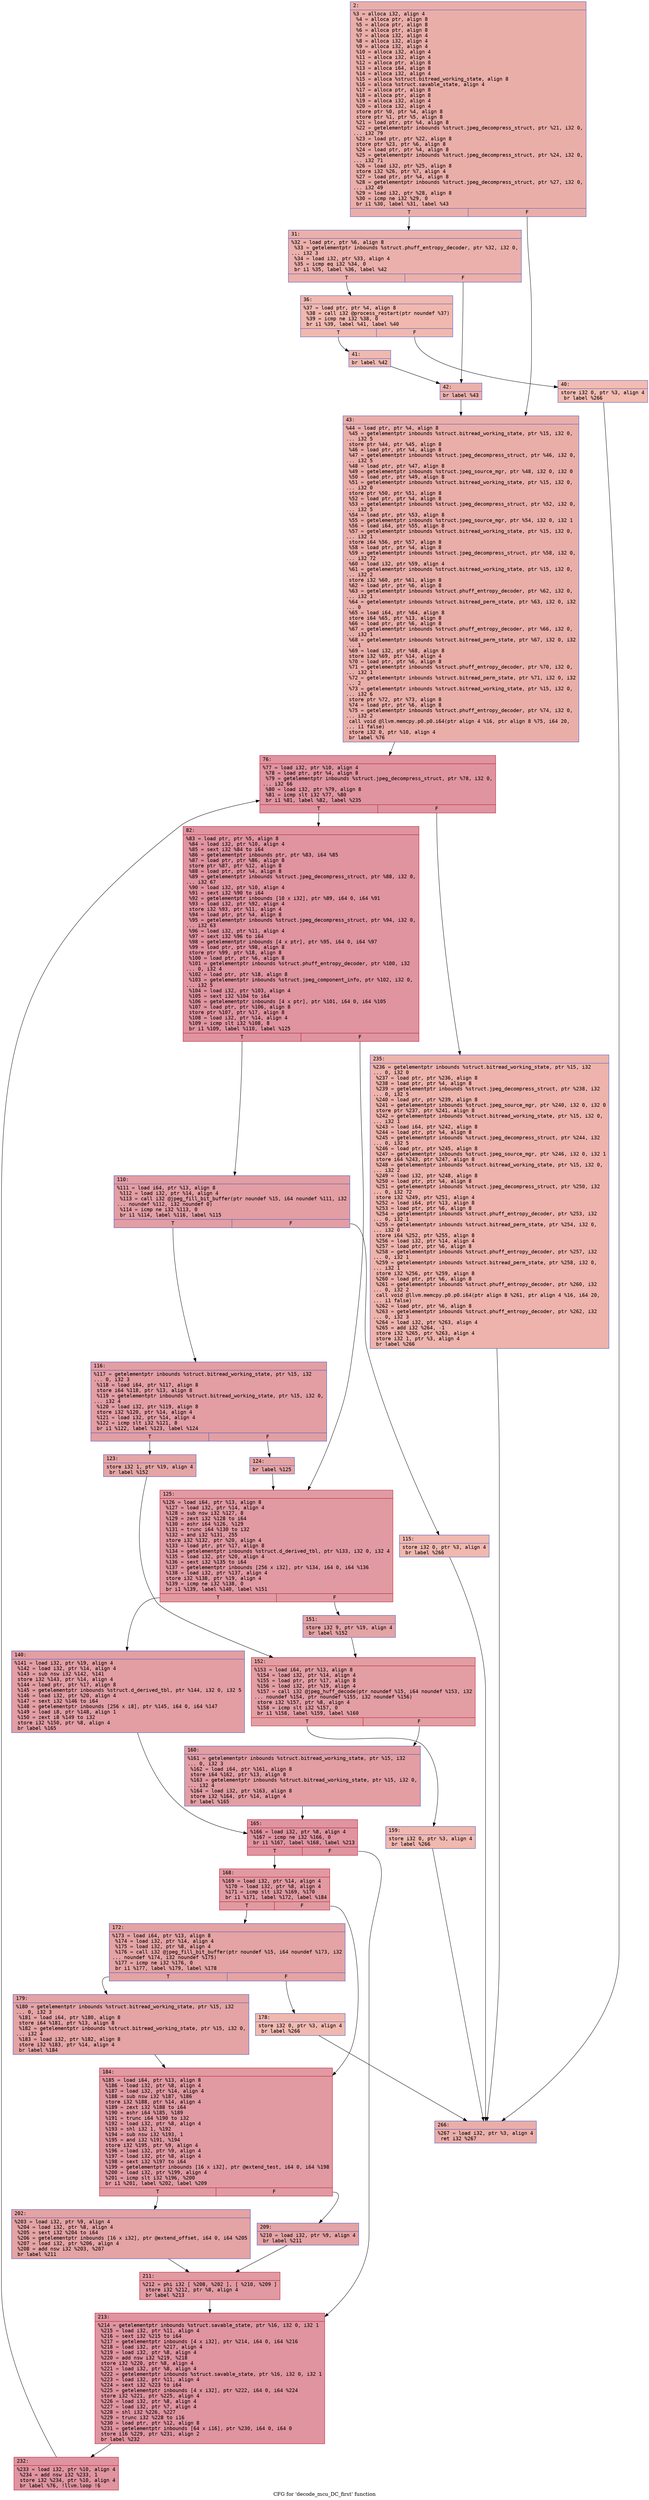 digraph "CFG for 'decode_mcu_DC_first' function" {
	label="CFG for 'decode_mcu_DC_first' function";

	Node0x6000005af840 [shape=record,color="#3d50c3ff", style=filled, fillcolor="#d0473d70" fontname="Courier",label="{2:\l|  %3 = alloca i32, align 4\l  %4 = alloca ptr, align 8\l  %5 = alloca ptr, align 8\l  %6 = alloca ptr, align 8\l  %7 = alloca i32, align 4\l  %8 = alloca i32, align 4\l  %9 = alloca i32, align 4\l  %10 = alloca i32, align 4\l  %11 = alloca i32, align 4\l  %12 = alloca ptr, align 8\l  %13 = alloca i64, align 8\l  %14 = alloca i32, align 4\l  %15 = alloca %struct.bitread_working_state, align 8\l  %16 = alloca %struct.savable_state, align 4\l  %17 = alloca ptr, align 8\l  %18 = alloca ptr, align 8\l  %19 = alloca i32, align 4\l  %20 = alloca i32, align 4\l  store ptr %0, ptr %4, align 8\l  store ptr %1, ptr %5, align 8\l  %21 = load ptr, ptr %4, align 8\l  %22 = getelementptr inbounds %struct.jpeg_decompress_struct, ptr %21, i32 0,\l... i32 79\l  %23 = load ptr, ptr %22, align 8\l  store ptr %23, ptr %6, align 8\l  %24 = load ptr, ptr %4, align 8\l  %25 = getelementptr inbounds %struct.jpeg_decompress_struct, ptr %24, i32 0,\l... i32 71\l  %26 = load i32, ptr %25, align 8\l  store i32 %26, ptr %7, align 4\l  %27 = load ptr, ptr %4, align 8\l  %28 = getelementptr inbounds %struct.jpeg_decompress_struct, ptr %27, i32 0,\l... i32 49\l  %29 = load i32, ptr %28, align 8\l  %30 = icmp ne i32 %29, 0\l  br i1 %30, label %31, label %43\l|{<s0>T|<s1>F}}"];
	Node0x6000005af840:s0 -> Node0x6000005af8e0[tooltip="2 -> 31\nProbability 62.50%" ];
	Node0x6000005af840:s1 -> Node0x6000005afa70[tooltip="2 -> 43\nProbability 37.50%" ];
	Node0x6000005af8e0 [shape=record,color="#3d50c3ff", style=filled, fillcolor="#d24b4070" fontname="Courier",label="{31:\l|  %32 = load ptr, ptr %6, align 8\l  %33 = getelementptr inbounds %struct.phuff_entropy_decoder, ptr %32, i32 0,\l... i32 3\l  %34 = load i32, ptr %33, align 4\l  %35 = icmp eq i32 %34, 0\l  br i1 %35, label %36, label %42\l|{<s0>T|<s1>F}}"];
	Node0x6000005af8e0:s0 -> Node0x6000005af930[tooltip="31 -> 36\nProbability 37.50%" ];
	Node0x6000005af8e0:s1 -> Node0x6000005afa20[tooltip="31 -> 42\nProbability 62.50%" ];
	Node0x6000005af930 [shape=record,color="#3d50c3ff", style=filled, fillcolor="#dc5d4a70" fontname="Courier",label="{36:\l|  %37 = load ptr, ptr %4, align 8\l  %38 = call i32 @process_restart(ptr noundef %37)\l  %39 = icmp ne i32 %38, 0\l  br i1 %39, label %41, label %40\l|{<s0>T|<s1>F}}"];
	Node0x6000005af930:s0 -> Node0x6000005af9d0[tooltip="36 -> 41\nProbability 62.50%" ];
	Node0x6000005af930:s1 -> Node0x6000005af980[tooltip="36 -> 40\nProbability 37.50%" ];
	Node0x6000005af980 [shape=record,color="#3d50c3ff", style=filled, fillcolor="#e1675170" fontname="Courier",label="{40:\l|  store i32 0, ptr %3, align 4\l  br label %266\l}"];
	Node0x6000005af980 -> Node0x6000005a82d0[tooltip="40 -> 266\nProbability 100.00%" ];
	Node0x6000005af9d0 [shape=record,color="#3d50c3ff", style=filled, fillcolor="#de614d70" fontname="Courier",label="{41:\l|  br label %42\l}"];
	Node0x6000005af9d0 -> Node0x6000005afa20[tooltip="41 -> 42\nProbability 100.00%" ];
	Node0x6000005afa20 [shape=record,color="#3d50c3ff", style=filled, fillcolor="#d24b4070" fontname="Courier",label="{42:\l|  br label %43\l}"];
	Node0x6000005afa20 -> Node0x6000005afa70[tooltip="42 -> 43\nProbability 100.00%" ];
	Node0x6000005afa70 [shape=record,color="#3d50c3ff", style=filled, fillcolor="#d0473d70" fontname="Courier",label="{43:\l|  %44 = load ptr, ptr %4, align 8\l  %45 = getelementptr inbounds %struct.bitread_working_state, ptr %15, i32 0,\l... i32 5\l  store ptr %44, ptr %45, align 8\l  %46 = load ptr, ptr %4, align 8\l  %47 = getelementptr inbounds %struct.jpeg_decompress_struct, ptr %46, i32 0,\l... i32 5\l  %48 = load ptr, ptr %47, align 8\l  %49 = getelementptr inbounds %struct.jpeg_source_mgr, ptr %48, i32 0, i32 0\l  %50 = load ptr, ptr %49, align 8\l  %51 = getelementptr inbounds %struct.bitread_working_state, ptr %15, i32 0,\l... i32 0\l  store ptr %50, ptr %51, align 8\l  %52 = load ptr, ptr %4, align 8\l  %53 = getelementptr inbounds %struct.jpeg_decompress_struct, ptr %52, i32 0,\l... i32 5\l  %54 = load ptr, ptr %53, align 8\l  %55 = getelementptr inbounds %struct.jpeg_source_mgr, ptr %54, i32 0, i32 1\l  %56 = load i64, ptr %55, align 8\l  %57 = getelementptr inbounds %struct.bitread_working_state, ptr %15, i32 0,\l... i32 1\l  store i64 %56, ptr %57, align 8\l  %58 = load ptr, ptr %4, align 8\l  %59 = getelementptr inbounds %struct.jpeg_decompress_struct, ptr %58, i32 0,\l... i32 72\l  %60 = load i32, ptr %59, align 4\l  %61 = getelementptr inbounds %struct.bitread_working_state, ptr %15, i32 0,\l... i32 2\l  store i32 %60, ptr %61, align 8\l  %62 = load ptr, ptr %6, align 8\l  %63 = getelementptr inbounds %struct.phuff_entropy_decoder, ptr %62, i32 0,\l... i32 1\l  %64 = getelementptr inbounds %struct.bitread_perm_state, ptr %63, i32 0, i32\l... 0\l  %65 = load i64, ptr %64, align 8\l  store i64 %65, ptr %13, align 8\l  %66 = load ptr, ptr %6, align 8\l  %67 = getelementptr inbounds %struct.phuff_entropy_decoder, ptr %66, i32 0,\l... i32 1\l  %68 = getelementptr inbounds %struct.bitread_perm_state, ptr %67, i32 0, i32\l... 1\l  %69 = load i32, ptr %68, align 8\l  store i32 %69, ptr %14, align 4\l  %70 = load ptr, ptr %6, align 8\l  %71 = getelementptr inbounds %struct.phuff_entropy_decoder, ptr %70, i32 0,\l... i32 1\l  %72 = getelementptr inbounds %struct.bitread_perm_state, ptr %71, i32 0, i32\l... 2\l  %73 = getelementptr inbounds %struct.bitread_working_state, ptr %15, i32 0,\l... i32 6\l  store ptr %72, ptr %73, align 8\l  %74 = load ptr, ptr %6, align 8\l  %75 = getelementptr inbounds %struct.phuff_entropy_decoder, ptr %74, i32 0,\l... i32 2\l  call void @llvm.memcpy.p0.p0.i64(ptr align 4 %16, ptr align 8 %75, i64 20,\l... i1 false)\l  store i32 0, ptr %10, align 4\l  br label %76\l}"];
	Node0x6000005afa70 -> Node0x6000005afac0[tooltip="43 -> 76\nProbability 100.00%" ];
	Node0x6000005afac0 [shape=record,color="#b70d28ff", style=filled, fillcolor="#b70d2870" fontname="Courier",label="{76:\l|  %77 = load i32, ptr %10, align 4\l  %78 = load ptr, ptr %4, align 8\l  %79 = getelementptr inbounds %struct.jpeg_decompress_struct, ptr %78, i32 0,\l... i32 66\l  %80 = load i32, ptr %79, align 8\l  %81 = icmp slt i32 %77, %80\l  br i1 %81, label %82, label %235\l|{<s0>T|<s1>F}}"];
	Node0x6000005afac0:s0 -> Node0x6000005afb10[tooltip="76 -> 82\nProbability 96.88%" ];
	Node0x6000005afac0:s1 -> Node0x6000005a8280[tooltip="76 -> 235\nProbability 3.12%" ];
	Node0x6000005afb10 [shape=record,color="#b70d28ff", style=filled, fillcolor="#b70d2870" fontname="Courier",label="{82:\l|  %83 = load ptr, ptr %5, align 8\l  %84 = load i32, ptr %10, align 4\l  %85 = sext i32 %84 to i64\l  %86 = getelementptr inbounds ptr, ptr %83, i64 %85\l  %87 = load ptr, ptr %86, align 8\l  store ptr %87, ptr %12, align 8\l  %88 = load ptr, ptr %4, align 8\l  %89 = getelementptr inbounds %struct.jpeg_decompress_struct, ptr %88, i32 0,\l... i32 67\l  %90 = load i32, ptr %10, align 4\l  %91 = sext i32 %90 to i64\l  %92 = getelementptr inbounds [10 x i32], ptr %89, i64 0, i64 %91\l  %93 = load i32, ptr %92, align 4\l  store i32 %93, ptr %11, align 4\l  %94 = load ptr, ptr %4, align 8\l  %95 = getelementptr inbounds %struct.jpeg_decompress_struct, ptr %94, i32 0,\l... i32 63\l  %96 = load i32, ptr %11, align 4\l  %97 = sext i32 %96 to i64\l  %98 = getelementptr inbounds [4 x ptr], ptr %95, i64 0, i64 %97\l  %99 = load ptr, ptr %98, align 8\l  store ptr %99, ptr %18, align 8\l  %100 = load ptr, ptr %6, align 8\l  %101 = getelementptr inbounds %struct.phuff_entropy_decoder, ptr %100, i32\l... 0, i32 4\l  %102 = load ptr, ptr %18, align 8\l  %103 = getelementptr inbounds %struct.jpeg_component_info, ptr %102, i32 0,\l... i32 5\l  %104 = load i32, ptr %103, align 4\l  %105 = sext i32 %104 to i64\l  %106 = getelementptr inbounds [4 x ptr], ptr %101, i64 0, i64 %105\l  %107 = load ptr, ptr %106, align 8\l  store ptr %107, ptr %17, align 8\l  %108 = load i32, ptr %14, align 4\l  %109 = icmp slt i32 %108, 8\l  br i1 %109, label %110, label %125\l|{<s0>T|<s1>F}}"];
	Node0x6000005afb10:s0 -> Node0x6000005afb60[tooltip="82 -> 110\nProbability 50.00%" ];
	Node0x6000005afb10:s1 -> Node0x6000005afcf0[tooltip="82 -> 125\nProbability 50.00%" ];
	Node0x6000005afb60 [shape=record,color="#3d50c3ff", style=filled, fillcolor="#be242e70" fontname="Courier",label="{110:\l|  %111 = load i64, ptr %13, align 8\l  %112 = load i32, ptr %14, align 4\l  %113 = call i32 @jpeg_fill_bit_buffer(ptr noundef %15, i64 noundef %111, i32\l... noundef %112, i32 noundef 0)\l  %114 = icmp ne i32 %113, 0\l  br i1 %114, label %116, label %115\l|{<s0>T|<s1>F}}"];
	Node0x6000005afb60:s0 -> Node0x6000005afc00[tooltip="110 -> 116\nProbability 96.88%" ];
	Node0x6000005afb60:s1 -> Node0x6000005afbb0[tooltip="110 -> 115\nProbability 3.12%" ];
	Node0x6000005afbb0 [shape=record,color="#3d50c3ff", style=filled, fillcolor="#dc5d4a70" fontname="Courier",label="{115:\l|  store i32 0, ptr %3, align 4\l  br label %266\l}"];
	Node0x6000005afbb0 -> Node0x6000005a82d0[tooltip="115 -> 266\nProbability 100.00%" ];
	Node0x6000005afc00 [shape=record,color="#3d50c3ff", style=filled, fillcolor="#be242e70" fontname="Courier",label="{116:\l|  %117 = getelementptr inbounds %struct.bitread_working_state, ptr %15, i32\l... 0, i32 3\l  %118 = load i64, ptr %117, align 8\l  store i64 %118, ptr %13, align 8\l  %119 = getelementptr inbounds %struct.bitread_working_state, ptr %15, i32 0,\l... i32 4\l  %120 = load i32, ptr %119, align 8\l  store i32 %120, ptr %14, align 4\l  %121 = load i32, ptr %14, align 4\l  %122 = icmp slt i32 %121, 8\l  br i1 %122, label %123, label %124\l|{<s0>T|<s1>F}}"];
	Node0x6000005afc00:s0 -> Node0x6000005afc50[tooltip="116 -> 123\nProbability 50.00%" ];
	Node0x6000005afc00:s1 -> Node0x6000005afca0[tooltip="116 -> 124\nProbability 50.00%" ];
	Node0x6000005afc50 [shape=record,color="#3d50c3ff", style=filled, fillcolor="#c5333470" fontname="Courier",label="{123:\l|  store i32 1, ptr %19, align 4\l  br label %152\l}"];
	Node0x6000005afc50 -> Node0x6000005afde0[tooltip="123 -> 152\nProbability 100.00%" ];
	Node0x6000005afca0 [shape=record,color="#3d50c3ff", style=filled, fillcolor="#c5333470" fontname="Courier",label="{124:\l|  br label %125\l}"];
	Node0x6000005afca0 -> Node0x6000005afcf0[tooltip="124 -> 125\nProbability 100.00%" ];
	Node0x6000005afcf0 [shape=record,color="#b70d28ff", style=filled, fillcolor="#bb1b2c70" fontname="Courier",label="{125:\l|  %126 = load i64, ptr %13, align 8\l  %127 = load i32, ptr %14, align 4\l  %128 = sub nsw i32 %127, 8\l  %129 = zext i32 %128 to i64\l  %130 = ashr i64 %126, %129\l  %131 = trunc i64 %130 to i32\l  %132 = and i32 %131, 255\l  store i32 %132, ptr %20, align 4\l  %133 = load ptr, ptr %17, align 8\l  %134 = getelementptr inbounds %struct.d_derived_tbl, ptr %133, i32 0, i32 4\l  %135 = load i32, ptr %20, align 4\l  %136 = sext i32 %135 to i64\l  %137 = getelementptr inbounds [256 x i32], ptr %134, i64 0, i64 %136\l  %138 = load i32, ptr %137, align 4\l  store i32 %138, ptr %19, align 4\l  %139 = icmp ne i32 %138, 0\l  br i1 %139, label %140, label %151\l|{<s0>T|<s1>F}}"];
	Node0x6000005afcf0:s0 -> Node0x6000005afd40[tooltip="125 -> 140\nProbability 62.50%" ];
	Node0x6000005afcf0:s1 -> Node0x6000005afd90[tooltip="125 -> 151\nProbability 37.50%" ];
	Node0x6000005afd40 [shape=record,color="#3d50c3ff", style=filled, fillcolor="#be242e70" fontname="Courier",label="{140:\l|  %141 = load i32, ptr %19, align 4\l  %142 = load i32, ptr %14, align 4\l  %143 = sub nsw i32 %142, %141\l  store i32 %143, ptr %14, align 4\l  %144 = load ptr, ptr %17, align 8\l  %145 = getelementptr inbounds %struct.d_derived_tbl, ptr %144, i32 0, i32 5\l  %146 = load i32, ptr %20, align 4\l  %147 = sext i32 %146 to i64\l  %148 = getelementptr inbounds [256 x i8], ptr %145, i64 0, i64 %147\l  %149 = load i8, ptr %148, align 1\l  %150 = zext i8 %149 to i32\l  store i32 %150, ptr %8, align 4\l  br label %165\l}"];
	Node0x6000005afd40 -> Node0x6000005afed0[tooltip="140 -> 165\nProbability 100.00%" ];
	Node0x6000005afd90 [shape=record,color="#3d50c3ff", style=filled, fillcolor="#c32e3170" fontname="Courier",label="{151:\l|  store i32 9, ptr %19, align 4\l  br label %152\l}"];
	Node0x6000005afd90 -> Node0x6000005afde0[tooltip="151 -> 152\nProbability 100.00%" ];
	Node0x6000005afde0 [shape=record,color="#b70d28ff", style=filled, fillcolor="#be242e70" fontname="Courier",label="{152:\l|  %153 = load i64, ptr %13, align 8\l  %154 = load i32, ptr %14, align 4\l  %155 = load ptr, ptr %17, align 8\l  %156 = load i32, ptr %19, align 4\l  %157 = call i32 @jpeg_huff_decode(ptr noundef %15, i64 noundef %153, i32\l... noundef %154, ptr noundef %155, i32 noundef %156)\l  store i32 %157, ptr %8, align 4\l  %158 = icmp slt i32 %157, 0\l  br i1 %158, label %159, label %160\l|{<s0>T|<s1>F}}"];
	Node0x6000005afde0:s0 -> Node0x6000005afe30[tooltip="152 -> 159\nProbability 3.12%" ];
	Node0x6000005afde0:s1 -> Node0x6000005afe80[tooltip="152 -> 160\nProbability 96.88%" ];
	Node0x6000005afe30 [shape=record,color="#3d50c3ff", style=filled, fillcolor="#dc5d4a70" fontname="Courier",label="{159:\l|  store i32 0, ptr %3, align 4\l  br label %266\l}"];
	Node0x6000005afe30 -> Node0x6000005a82d0[tooltip="159 -> 266\nProbability 100.00%" ];
	Node0x6000005afe80 [shape=record,color="#3d50c3ff", style=filled, fillcolor="#be242e70" fontname="Courier",label="{160:\l|  %161 = getelementptr inbounds %struct.bitread_working_state, ptr %15, i32\l... 0, i32 3\l  %162 = load i64, ptr %161, align 8\l  store i64 %162, ptr %13, align 8\l  %163 = getelementptr inbounds %struct.bitread_working_state, ptr %15, i32 0,\l... i32 4\l  %164 = load i32, ptr %163, align 8\l  store i32 %164, ptr %14, align 4\l  br label %165\l}"];
	Node0x6000005afe80 -> Node0x6000005afed0[tooltip="160 -> 165\nProbability 100.00%" ];
	Node0x6000005afed0 [shape=record,color="#b70d28ff", style=filled, fillcolor="#b70d2870" fontname="Courier",label="{165:\l|  %166 = load i32, ptr %8, align 4\l  %167 = icmp ne i32 %166, 0\l  br i1 %167, label %168, label %213\l|{<s0>T|<s1>F}}"];
	Node0x6000005afed0:s0 -> Node0x6000005aff20[tooltip="165 -> 168\nProbability 62.50%" ];
	Node0x6000005afed0:s1 -> Node0x6000005a81e0[tooltip="165 -> 213\nProbability 37.50%" ];
	Node0x6000005aff20 [shape=record,color="#b70d28ff", style=filled, fillcolor="#bb1b2c70" fontname="Courier",label="{168:\l|  %169 = load i32, ptr %14, align 4\l  %170 = load i32, ptr %8, align 4\l  %171 = icmp slt i32 %169, %170\l  br i1 %171, label %172, label %184\l|{<s0>T|<s1>F}}"];
	Node0x6000005aff20:s0 -> Node0x6000005aff70[tooltip="168 -> 172\nProbability 50.00%" ];
	Node0x6000005aff20:s1 -> Node0x6000005a80a0[tooltip="168 -> 184\nProbability 50.00%" ];
	Node0x6000005aff70 [shape=record,color="#3d50c3ff", style=filled, fillcolor="#c32e3170" fontname="Courier",label="{172:\l|  %173 = load i64, ptr %13, align 8\l  %174 = load i32, ptr %14, align 4\l  %175 = load i32, ptr %8, align 4\l  %176 = call i32 @jpeg_fill_bit_buffer(ptr noundef %15, i64 noundef %173, i32\l... noundef %174, i32 noundef %175)\l  %177 = icmp ne i32 %176, 0\l  br i1 %177, label %179, label %178\l|{<s0>T|<s1>F}}"];
	Node0x6000005aff70:s0 -> Node0x6000005a8050[tooltip="172 -> 179\nProbability 96.88%" ];
	Node0x6000005aff70:s1 -> Node0x6000005a8000[tooltip="172 -> 178\nProbability 3.12%" ];
	Node0x6000005a8000 [shape=record,color="#3d50c3ff", style=filled, fillcolor="#de614d70" fontname="Courier",label="{178:\l|  store i32 0, ptr %3, align 4\l  br label %266\l}"];
	Node0x6000005a8000 -> Node0x6000005a82d0[tooltip="178 -> 266\nProbability 100.00%" ];
	Node0x6000005a8050 [shape=record,color="#3d50c3ff", style=filled, fillcolor="#c32e3170" fontname="Courier",label="{179:\l|  %180 = getelementptr inbounds %struct.bitread_working_state, ptr %15, i32\l... 0, i32 3\l  %181 = load i64, ptr %180, align 8\l  store i64 %181, ptr %13, align 8\l  %182 = getelementptr inbounds %struct.bitread_working_state, ptr %15, i32 0,\l... i32 4\l  %183 = load i32, ptr %182, align 8\l  store i32 %183, ptr %14, align 4\l  br label %184\l}"];
	Node0x6000005a8050 -> Node0x6000005a80a0[tooltip="179 -> 184\nProbability 100.00%" ];
	Node0x6000005a80a0 [shape=record,color="#b70d28ff", style=filled, fillcolor="#bb1b2c70" fontname="Courier",label="{184:\l|  %185 = load i64, ptr %13, align 8\l  %186 = load i32, ptr %8, align 4\l  %187 = load i32, ptr %14, align 4\l  %188 = sub nsw i32 %187, %186\l  store i32 %188, ptr %14, align 4\l  %189 = zext i32 %188 to i64\l  %190 = ashr i64 %185, %189\l  %191 = trunc i64 %190 to i32\l  %192 = load i32, ptr %8, align 4\l  %193 = shl i32 1, %192\l  %194 = sub nsw i32 %193, 1\l  %195 = and i32 %191, %194\l  store i32 %195, ptr %9, align 4\l  %196 = load i32, ptr %9, align 4\l  %197 = load i32, ptr %8, align 4\l  %198 = sext i32 %197 to i64\l  %199 = getelementptr inbounds [16 x i32], ptr @extend_test, i64 0, i64 %198\l  %200 = load i32, ptr %199, align 4\l  %201 = icmp slt i32 %196, %200\l  br i1 %201, label %202, label %209\l|{<s0>T|<s1>F}}"];
	Node0x6000005a80a0:s0 -> Node0x6000005a80f0[tooltip="184 -> 202\nProbability 50.00%" ];
	Node0x6000005a80a0:s1 -> Node0x6000005a8140[tooltip="184 -> 209\nProbability 50.00%" ];
	Node0x6000005a80f0 [shape=record,color="#3d50c3ff", style=filled, fillcolor="#c32e3170" fontname="Courier",label="{202:\l|  %203 = load i32, ptr %9, align 4\l  %204 = load i32, ptr %8, align 4\l  %205 = sext i32 %204 to i64\l  %206 = getelementptr inbounds [16 x i32], ptr @extend_offset, i64 0, i64 %205\l  %207 = load i32, ptr %206, align 4\l  %208 = add nsw i32 %203, %207\l  br label %211\l}"];
	Node0x6000005a80f0 -> Node0x6000005a8190[tooltip="202 -> 211\nProbability 100.00%" ];
	Node0x6000005a8140 [shape=record,color="#3d50c3ff", style=filled, fillcolor="#c32e3170" fontname="Courier",label="{209:\l|  %210 = load i32, ptr %9, align 4\l  br label %211\l}"];
	Node0x6000005a8140 -> Node0x6000005a8190[tooltip="209 -> 211\nProbability 100.00%" ];
	Node0x6000005a8190 [shape=record,color="#b70d28ff", style=filled, fillcolor="#bb1b2c70" fontname="Courier",label="{211:\l|  %212 = phi i32 [ %208, %202 ], [ %210, %209 ]\l  store i32 %212, ptr %8, align 4\l  br label %213\l}"];
	Node0x6000005a8190 -> Node0x6000005a81e0[tooltip="211 -> 213\nProbability 100.00%" ];
	Node0x6000005a81e0 [shape=record,color="#b70d28ff", style=filled, fillcolor="#b70d2870" fontname="Courier",label="{213:\l|  %214 = getelementptr inbounds %struct.savable_state, ptr %16, i32 0, i32 1\l  %215 = load i32, ptr %11, align 4\l  %216 = sext i32 %215 to i64\l  %217 = getelementptr inbounds [4 x i32], ptr %214, i64 0, i64 %216\l  %218 = load i32, ptr %217, align 4\l  %219 = load i32, ptr %8, align 4\l  %220 = add nsw i32 %219, %218\l  store i32 %220, ptr %8, align 4\l  %221 = load i32, ptr %8, align 4\l  %222 = getelementptr inbounds %struct.savable_state, ptr %16, i32 0, i32 1\l  %223 = load i32, ptr %11, align 4\l  %224 = sext i32 %223 to i64\l  %225 = getelementptr inbounds [4 x i32], ptr %222, i64 0, i64 %224\l  store i32 %221, ptr %225, align 4\l  %226 = load i32, ptr %8, align 4\l  %227 = load i32, ptr %7, align 4\l  %228 = shl i32 %226, %227\l  %229 = trunc i32 %228 to i16\l  %230 = load ptr, ptr %12, align 8\l  %231 = getelementptr inbounds [64 x i16], ptr %230, i64 0, i64 0\l  store i16 %229, ptr %231, align 2\l  br label %232\l}"];
	Node0x6000005a81e0 -> Node0x6000005a8230[tooltip="213 -> 232\nProbability 100.00%" ];
	Node0x6000005a8230 [shape=record,color="#b70d28ff", style=filled, fillcolor="#b70d2870" fontname="Courier",label="{232:\l|  %233 = load i32, ptr %10, align 4\l  %234 = add nsw i32 %233, 1\l  store i32 %234, ptr %10, align 4\l  br label %76, !llvm.loop !6\l}"];
	Node0x6000005a8230 -> Node0x6000005afac0[tooltip="232 -> 76\nProbability 100.00%" ];
	Node0x6000005a8280 [shape=record,color="#3d50c3ff", style=filled, fillcolor="#d6524470" fontname="Courier",label="{235:\l|  %236 = getelementptr inbounds %struct.bitread_working_state, ptr %15, i32\l... 0, i32 0\l  %237 = load ptr, ptr %236, align 8\l  %238 = load ptr, ptr %4, align 8\l  %239 = getelementptr inbounds %struct.jpeg_decompress_struct, ptr %238, i32\l... 0, i32 5\l  %240 = load ptr, ptr %239, align 8\l  %241 = getelementptr inbounds %struct.jpeg_source_mgr, ptr %240, i32 0, i32 0\l  store ptr %237, ptr %241, align 8\l  %242 = getelementptr inbounds %struct.bitread_working_state, ptr %15, i32 0,\l... i32 1\l  %243 = load i64, ptr %242, align 8\l  %244 = load ptr, ptr %4, align 8\l  %245 = getelementptr inbounds %struct.jpeg_decompress_struct, ptr %244, i32\l... 0, i32 5\l  %246 = load ptr, ptr %245, align 8\l  %247 = getelementptr inbounds %struct.jpeg_source_mgr, ptr %246, i32 0, i32 1\l  store i64 %243, ptr %247, align 8\l  %248 = getelementptr inbounds %struct.bitread_working_state, ptr %15, i32 0,\l... i32 2\l  %249 = load i32, ptr %248, align 8\l  %250 = load ptr, ptr %4, align 8\l  %251 = getelementptr inbounds %struct.jpeg_decompress_struct, ptr %250, i32\l... 0, i32 72\l  store i32 %249, ptr %251, align 4\l  %252 = load i64, ptr %13, align 8\l  %253 = load ptr, ptr %6, align 8\l  %254 = getelementptr inbounds %struct.phuff_entropy_decoder, ptr %253, i32\l... 0, i32 1\l  %255 = getelementptr inbounds %struct.bitread_perm_state, ptr %254, i32 0,\l... i32 0\l  store i64 %252, ptr %255, align 8\l  %256 = load i32, ptr %14, align 4\l  %257 = load ptr, ptr %6, align 8\l  %258 = getelementptr inbounds %struct.phuff_entropy_decoder, ptr %257, i32\l... 0, i32 1\l  %259 = getelementptr inbounds %struct.bitread_perm_state, ptr %258, i32 0,\l... i32 1\l  store i32 %256, ptr %259, align 8\l  %260 = load ptr, ptr %6, align 8\l  %261 = getelementptr inbounds %struct.phuff_entropy_decoder, ptr %260, i32\l... 0, i32 2\l  call void @llvm.memcpy.p0.p0.i64(ptr align 8 %261, ptr align 4 %16, i64 20,\l... i1 false)\l  %262 = load ptr, ptr %6, align 8\l  %263 = getelementptr inbounds %struct.phuff_entropy_decoder, ptr %262, i32\l... 0, i32 3\l  %264 = load i32, ptr %263, align 4\l  %265 = add i32 %264, -1\l  store i32 %265, ptr %263, align 4\l  store i32 1, ptr %3, align 4\l  br label %266\l}"];
	Node0x6000005a8280 -> Node0x6000005a82d0[tooltip="235 -> 266\nProbability 100.00%" ];
	Node0x6000005a82d0 [shape=record,color="#3d50c3ff", style=filled, fillcolor="#d0473d70" fontname="Courier",label="{266:\l|  %267 = load i32, ptr %3, align 4\l  ret i32 %267\l}"];
}
